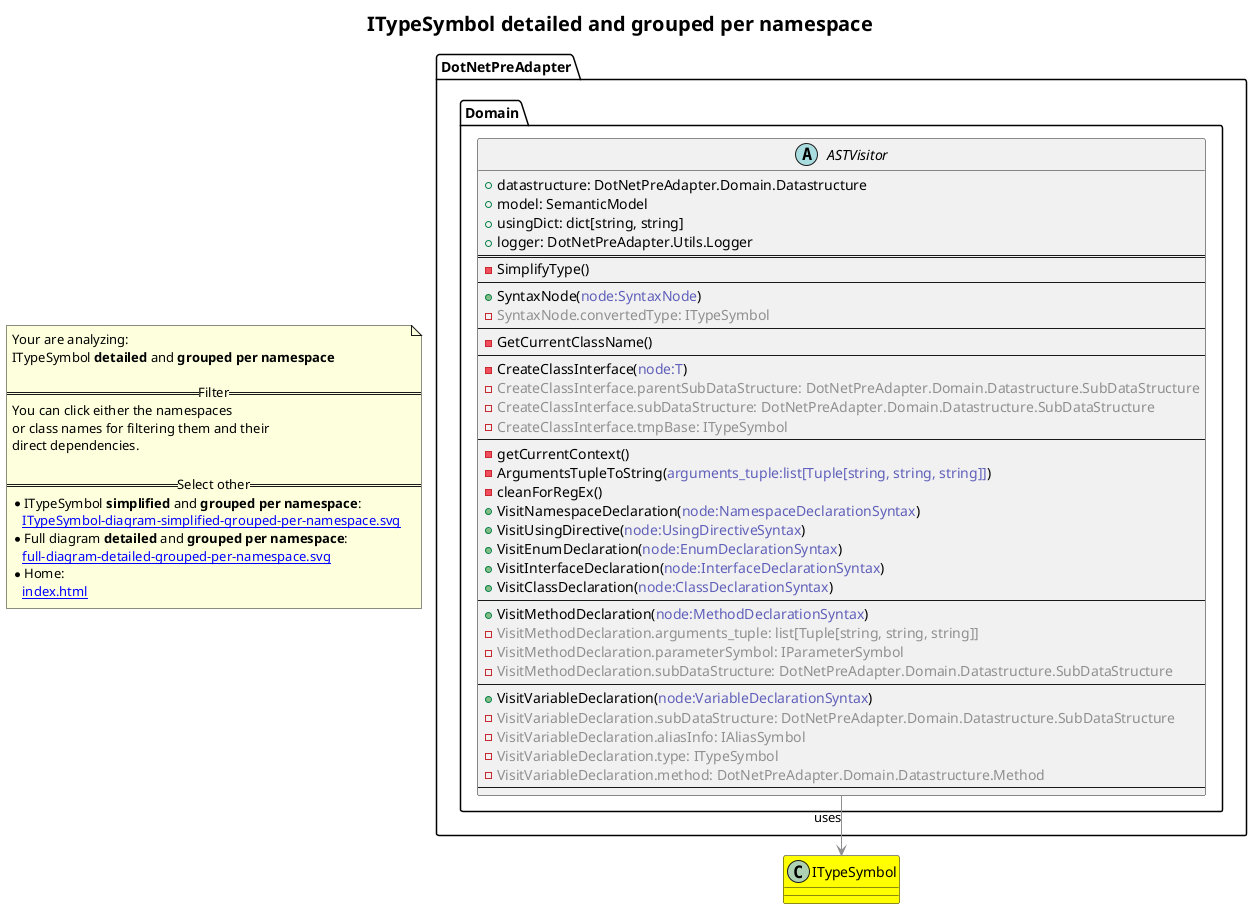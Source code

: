 @startuml
skinparam linetype ortho
title <size:20>ITypeSymbol **detailed** and **grouped per namespace**</size>
note "Your are analyzing:\nITypeSymbol **detailed** and **grouped per namespace**\n\n==Filter==\nYou can click either the namespaces \nor class names for filtering them and their\ndirect dependencies.\n\n==Select other==\n* ITypeSymbol **simplified** and **grouped per namespace**:\n   [[ITypeSymbol-diagram-simplified-grouped-per-namespace.svg]]\n* Full diagram **detailed** and **grouped per namespace**:\n   [[full-diagram-detailed-grouped-per-namespace.svg]]\n* Home:\n   [[index.html]]" as FloatingNote
class ITypeSymbol [[ITypeSymbol-diagram-detailed-grouped-per-namespace.svg]] #yellow {
}
' Closing all previous_sub_namespace_list namespace None because file analysis is finished.
namespace DotNetPreAdapter [[DotNetPreAdapter-diagram-detailed-grouped-per-namespace.svg]] {
namespace DotNetPreAdapter.Domain [[DotNetPreAdapter.Domain-diagram-detailed-grouped-per-namespace.svg]] {
  abstract class DotNetPreAdapter.Domain.ASTVisitor [[DotNetPreAdapter.Domain.ASTVisitor-diagram-detailed-grouped-per-namespace.svg]]  {
    + datastructure: DotNetPreAdapter.Domain.Datastructure
    + model: SemanticModel
    + usingDict: dict[string, string]
    + logger: DotNetPreAdapter.Utils.Logger
==
    - SimplifyType(<font color="6060BB"></font>)
--
    + SyntaxNode(<font color="6060BB">node:SyntaxNode</font>)
    - <font color="909090">SyntaxNode.convertedType: ITypeSymbol</font>
--
    - GetCurrentClassName(<font color="6060BB"></font>)
--
    - CreateClassInterface(<font color="6060BB">node:T</font>)
    - <font color="909090">CreateClassInterface.parentSubDataStructure: DotNetPreAdapter.Domain.Datastructure.SubDataStructure</font>
    - <font color="909090">CreateClassInterface.subDataStructure: DotNetPreAdapter.Domain.Datastructure.SubDataStructure</font>
    - <font color="909090">CreateClassInterface.tmpBase: ITypeSymbol</font>
--
    - getCurrentContext(<font color="6060BB"></font>)
    - ArgumentsTupleToString(<font color="6060BB">arguments_tuple:list[Tuple[string, string, string]]</font>)
    - cleanForRegEx(<font color="6060BB"></font>)
    + VisitNamespaceDeclaration(<font color="6060BB">node:NamespaceDeclarationSyntax</font>)
    + VisitUsingDirective(<font color="6060BB">node:UsingDirectiveSyntax</font>)
    + VisitEnumDeclaration(<font color="6060BB">node:EnumDeclarationSyntax</font>)
    + VisitInterfaceDeclaration(<font color="6060BB">node:InterfaceDeclarationSyntax</font>)
    + VisitClassDeclaration(<font color="6060BB">node:ClassDeclarationSyntax</font>)
--
    + VisitMethodDeclaration(<font color="6060BB">node:MethodDeclarationSyntax</font>)
    - <font color="909090">VisitMethodDeclaration.arguments_tuple: list[Tuple[string, string, string]]</font>
    - <font color="909090">VisitMethodDeclaration.parameterSymbol: IParameterSymbol</font>
    - <font color="909090">VisitMethodDeclaration.subDataStructure: DotNetPreAdapter.Domain.Datastructure.SubDataStructure</font>
--
    + VisitVariableDeclaration(<font color="6060BB">node:VariableDeclarationSyntax</font>)
    - <font color="909090">VisitVariableDeclaration.subDataStructure: DotNetPreAdapter.Domain.Datastructure.SubDataStructure</font>
    - <font color="909090">VisitVariableDeclaration.aliasInfo: IAliasSymbol</font>
    - <font color="909090">VisitVariableDeclaration.type: ITypeSymbol</font>
    - <font color="909090">VisitVariableDeclaration.method: DotNetPreAdapter.Domain.Datastructure.Method</font>
--
  }
'Compared namespace DotNetPreAdapter.Domain [[DotNetPreAdapter.Domain-diagram-detailed-grouped-per-namespace.svg]] { with last element of   }
' Closing all previous_sub_namespace_list namespace None because file analysis is finished.
' Closing namespace Domain
}
' Closing namespace DotNetPreAdapter
}
 ' *************************************** 
 ' *************************************** 
 ' *************************************** 
' Class relations extracted from namespace:
' 
' Class relations extracted from namespace:
' DotNetPreAdapter.Domain
DotNetPreAdapter.Domain.ASTVisitor -[#909090]-> ITypeSymbol  : uses 
@enduml